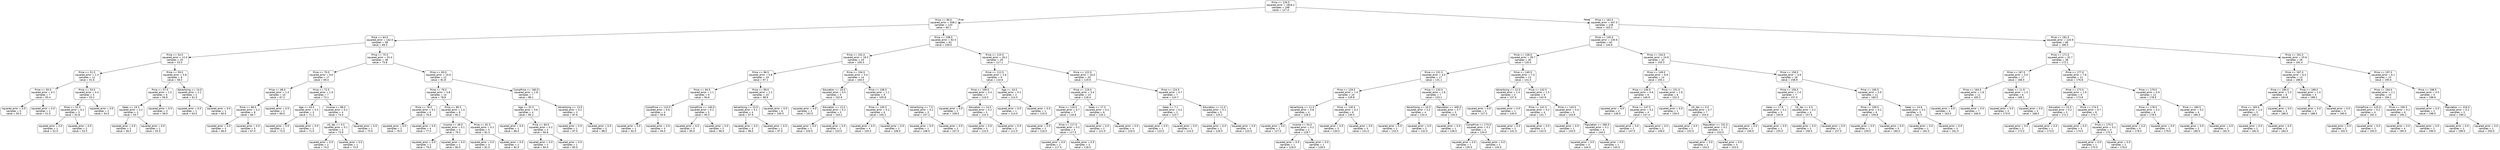 digraph Tree {
node [shape=box, style="rounded", color="black", fontname="helvetica"] ;
edge [fontname="helvetica"] ;
0 [label="Price <= 126.5\nsquared_error = 1816.2\nsamples = 248\nvalue = 127.4"] ;
1 [label="Price <= 90.0\nsquared_error = 508.2\nsamples = 120\nvalue = 90.1"] ;
0 -> 1 [labeldistance=2.5, labelangle=45, headlabel="True"] ;
2 [label="Price <= 64.5\nsquared_error = 142.5\nsamples = 58\nvalue = 69.3"] ;
1 -> 2 ;
3 [label="Price <= 54.5\nsquared_error = 12.0\nsamples = 20\nvalue = 53.5"] ;
2 -> 3 ;
4 [label="Price <= 51.5\nsquared_error = 2.3\nsamples = 12\nvalue = 51.6"] ;
3 -> 4 ;
5 [label="Price <= 50.5\nsquared_error = 0.2\nsamples = 7\nvalue = 50.4"] ;
4 -> 5 ;
6 [label="squared_error = 0.0\nsamples = 5\nvalue = 50.0"] ;
5 -> 6 ;
7 [label="squared_error = 0.0\nsamples = 2\nvalue = 51.0"] ;
5 -> 7 ;
8 [label="Price <= 53.5\nsquared_error = 0.4\nsamples = 5\nvalue = 53.2"] ;
4 -> 8 ;
9 [label="Price <= 52.5\nsquared_error = 0.2\nsamples = 3\nvalue = 52.8"] ;
8 -> 9 ;
10 [label="squared_error = 0.0\nsamples = 1\nvalue = 52.0"] ;
9 -> 10 ;
11 [label="squared_error = 0.0\nsamples = 2\nvalue = 53.0"] ;
9 -> 11 ;
12 [label="squared_error = 0.0\nsamples = 2\nvalue = 54.0"] ;
8 -> 12 ;
13 [label="Price <= 59.0\nsquared_error = 5.8\nsamples = 8\nvalue = 58.0"] ;
3 -> 13 ;
14 [label="Price <= 57.0\nsquared_error = 1.5\nsamples = 6\nvalue = 56.8"] ;
13 -> 14 ;
15 [label="Sales <= 19.3\nsquared_error = 0.2\nsamples = 3\nvalue = 55.7"] ;
14 -> 15 ;
16 [label="squared_error = 0.0\nsamples = 2\nvalue = 56.0"] ;
15 -> 16 ;
17 [label="squared_error = 0.0\nsamples = 1\nvalue = 55.0"] ;
15 -> 17 ;
18 [label="squared_error = 0.0\nsamples = 3\nvalue = 58.0"] ;
14 -> 18 ;
19 [label="Advertising <= 14.0\nsquared_error = 2.2\nsamples = 2\nvalue = 61.5"] ;
13 -> 19 ;
20 [label="squared_error = 0.0\nsamples = 1\nvalue = 63.0"] ;
19 -> 20 ;
21 [label="squared_error = 0.0\nsamples = 1\nvalue = 60.0"] ;
19 -> 21 ;
22 [label="Price <= 75.5\nsquared_error = 51.4\nsamples = 38\nvalue = 75.8"] ;
2 -> 22 ;
23 [label="Price <= 70.0\nsquared_error = 9.6\nsamples = 17\nvalue = 69.4"] ;
22 -> 23 ;
24 [label="Price <= 68.0\nsquared_error = 1.0\nsamples = 10\nvalue = 67.2"] ;
23 -> 24 ;
25 [label="Price <= 66.5\nsquared_error = 0.2\nsamples = 8\nvalue = 66.7"] ;
24 -> 25 ;
26 [label="squared_error = 0.0\nsamples = 3\nvalue = 66.0"] ;
25 -> 26 ;
27 [label="squared_error = 0.0\nsamples = 5\nvalue = 67.0"] ;
25 -> 27 ;
28 [label="squared_error = 0.0\nsamples = 2\nvalue = 69.0"] ;
24 -> 28 ;
29 [label="Price <= 72.5\nsquared_error = 1.9\nsamples = 7\nvalue = 73.1"] ;
23 -> 29 ;
30 [label="Age <= 43.5\nsquared_error = 0.2\nsamples = 3\nvalue = 71.2"] ;
29 -> 30 ;
31 [label="squared_error = 0.0\nsamples = 1\nvalue = 72.0"] ;
30 -> 31 ;
32 [label="squared_error = 0.0\nsamples = 2\nvalue = 71.0"] ;
30 -> 32 ;
33 [label="Income <= 88.0\nsquared_error = 0.2\nsamples = 4\nvalue = 74.0"] ;
29 -> 33 ;
34 [label="US_Yes <= 0.5\nsquared_error = 0.1\nsamples = 3\nvalue = 73.9"] ;
33 -> 34 ;
35 [label="squared_error = 0.0\nsamples = 2\nvalue = 74.0"] ;
34 -> 35 ;
36 [label="squared_error = 0.0\nsamples = 1\nvalue = 73.0"] ;
34 -> 36 ;
37 [label="squared_error = 0.0\nsamples = 1\nvalue = 75.0"] ;
33 -> 37 ;
38 [label="Price <= 83.0\nsquared_error = 15.6\nsamples = 21\nvalue = 81.8"] ;
22 -> 38 ;
39 [label="Price <= 78.0\nsquared_error = 3.8\nsamples = 14\nvalue = 78.8"] ;
38 -> 39 ;
40 [label="Price <= 76.5\nsquared_error = 0.2\nsamples = 6\nvalue = 76.8"] ;
39 -> 40 ;
41 [label="squared_error = 0.0\nsamples = 2\nvalue = 76.0"] ;
40 -> 41 ;
42 [label="squared_error = 0.0\nsamples = 4\nvalue = 77.0"] ;
40 -> 42 ;
43 [label="Price <= 80.5\nsquared_error = 1.4\nsamples = 8\nvalue = 80.2"] ;
39 -> 43 ;
44 [label="Income <= 48.0\nsquared_error = 0.1\nsamples = 3\nvalue = 79.2"] ;
43 -> 44 ;
45 [label="squared_error = 0.0\nsamples = 2\nvalue = 79.0"] ;
44 -> 45 ;
46 [label="squared_error = 0.0\nsamples = 1\nvalue = 80.0"] ;
44 -> 46 ;
47 [label="Price <= 81.5\nsquared_error = 0.2\nsamples = 5\nvalue = 81.3"] ;
43 -> 47 ;
48 [label="squared_error = 0.0\nsamples = 3\nvalue = 81.0"] ;
47 -> 48 ;
49 [label="squared_error = 0.0\nsamples = 2\nvalue = 82.0"] ;
47 -> 49 ;
50 [label="CompPrice <= 160.0\nsquared_error = 1.8\nsamples = 7\nvalue = 86.1"] ;
38 -> 50 ;
51 [label="Age <= 32.5\nsquared_error = 0.6\nsamples = 4\nvalue = 85.2"] ;
50 -> 51 ;
52 [label="squared_error = 0.0\nsamples = 1\nvalue = 86.0"] ;
51 -> 52 ;
53 [label="Price <= 84.5\nsquared_error = 0.2\nsamples = 3\nvalue = 84.6"] ;
51 -> 53 ;
54 [label="squared_error = 0.0\nsamples = 2\nvalue = 84.0"] ;
53 -> 54 ;
55 [label="squared_error = 0.0\nsamples = 1\nvalue = 85.0"] ;
53 -> 55 ;
56 [label="Advertising <= 13.5\nsquared_error = 0.2\nsamples = 3\nvalue = 87.6"] ;
50 -> 56 ;
57 [label="squared_error = 0.0\nsamples = 1\nvalue = 87.0"] ;
56 -> 57 ;
58 [label="squared_error = 0.0\nsamples = 2\nvalue = 88.0"] ;
56 -> 58 ;
59 [label="Price <= 108.5\nsquared_error = 92.5\nsamples = 62\nvalue = 109.0"] ;
1 -> 59 ;
60 [label="Price <= 101.0\nsquared_error = 18.3\nsamples = 33\nvalue = 100.3"] ;
59 -> 60 ;
61 [label="Price <= 96.5\nsquared_error = 5.8\nsamples = 19\nvalue = 97.1"] ;
60 -> 61 ;
62 [label="Price <= 94.5\nsquared_error = 1.1\nsamples = 9\nvalue = 94.6"] ;
61 -> 62 ;
63 [label="CompPrice <= 110.5\nsquared_error = 0.6\nsamples = 4\nvalue = 93.6"] ;
62 -> 63 ;
64 [label="squared_error = 0.0\nsamples = 1\nvalue = 92.0"] ;
63 -> 64 ;
65 [label="squared_error = 0.0\nsamples = 3\nvalue = 94.0"] ;
63 -> 65 ;
66 [label="CompPrice <= 140.0\nsquared_error = 0.2\nsamples = 5\nvalue = 95.3"] ;
62 -> 66 ;
67 [label="squared_error = 0.0\nsamples = 3\nvalue = 95.0"] ;
66 -> 67 ;
68 [label="squared_error = 0.0\nsamples = 2\nvalue = 96.0"] ;
66 -> 68 ;
69 [label="Price <= 99.0\nsquared_error = 1.2\nsamples = 10\nvalue = 98.9"] ;
61 -> 69 ;
70 [label="Advertising <= 13.5\nsquared_error = 0.1\nsamples = 4\nvalue = 97.9"] ;
69 -> 70 ;
71 [label="squared_error = 0.0\nsamples = 3\nvalue = 98.0"] ;
70 -> 71 ;
72 [label="squared_error = 0.0\nsamples = 1\nvalue = 97.0"] ;
70 -> 72 ;
73 [label="squared_error = 0.0\nsamples = 6\nvalue = 100.0"] ;
69 -> 73 ;
74 [label="Price <= 104.5\nsquared_error = 3.4\nsamples = 14\nvalue = 104.5"] ;
60 -> 74 ;
75 [label="Education <= 10.5\nsquared_error = 0.5\nsamples = 5\nvalue = 102.6"] ;
74 -> 75 ;
76 [label="squared_error = 0.0\nsamples = 2\nvalue = 102.0"] ;
75 -> 76 ;
77 [label="Education <= 12.5\nsquared_error = 0.2\nsamples = 3\nvalue = 103.2"] ;
75 -> 77 ;
78 [label="squared_error = 0.0\nsamples = 1\nvalue = 104.0"] ;
77 -> 78 ;
79 [label="squared_error = 0.0\nsamples = 2\nvalue = 103.0"] ;
77 -> 79 ;
80 [label="Price <= 106.5\nsquared_error = 1.1\nsamples = 9\nvalue = 105.8"] ;
74 -> 80 ;
81 [label="Price <= 105.5\nsquared_error = 0.2\nsamples = 6\nvalue = 105.2"] ;
80 -> 81 ;
82 [label="squared_error = 0.0\nsamples = 4\nvalue = 105.0"] ;
81 -> 82 ;
83 [label="squared_error = 0.0\nsamples = 2\nvalue = 106.0"] ;
81 -> 83 ;
84 [label="Advertising <= 7.5\nsquared_error = 0.2\nsamples = 3\nvalue = 107.2"] ;
80 -> 84 ;
85 [label="squared_error = 0.0\nsamples = 1\nvalue = 108.0"] ;
84 -> 85 ;
86 [label="squared_error = 0.0\nsamples = 2\nvalue = 107.0"] ;
84 -> 86 ;
87 [label="Price <= 115.5\nsquared_error = 26.2\nsamples = 29\nvalue = 117.1"] ;
59 -> 87 ;
88 [label="Price <= 112.5\nsquared_error = 2.6\nsamples = 9\nvalue = 110.6"] ;
87 -> 88 ;
89 [label="Price <= 109.5\nsquared_error = 0.4\nsamples = 7\nvalue = 110.0"] ;
88 -> 89 ;
90 [label="squared_error = 0.0\nsamples = 2\nvalue = 109.0"] ;
89 -> 90 ;
91 [label="Education <= 14.5\nsquared_error = 0.2\nsamples = 5\nvalue = 110.3"] ;
89 -> 91 ;
92 [label="squared_error = 0.0\nsamples = 3\nvalue = 110.0"] ;
91 -> 92 ;
93 [label="squared_error = 0.0\nsamples = 2\nvalue = 111.0"] ;
91 -> 93 ;
94 [label="Age <= 43.0\nsquared_error = 0.2\nsamples = 2\nvalue = 114.5"] ;
88 -> 94 ;
95 [label="squared_error = 0.0\nsamples = 1\nvalue = 114.0"] ;
94 -> 95 ;
96 [label="squared_error = 0.0\nsamples = 1\nvalue = 115.0"] ;
94 -> 96 ;
97 [label="Price <= 122.0\nsquared_error = 10.0\nsamples = 20\nvalue = 119.9"] ;
87 -> 97 ;
98 [label="Price <= 119.0\nsquared_error = 3.4\nsamples = 13\nvalue = 118.4"] ;
97 -> 98 ;
99 [label="Price <= 116.5\nsquared_error = 0.7\nsamples = 7\nvalue = 116.8"] ;
98 -> 99 ;
100 [label="squared_error = 0.0\nsamples = 2\nvalue = 116.0"] ;
99 -> 100 ;
101 [label="Price <= 117.5\nsquared_error = 0.2\nsamples = 5\nvalue = 117.5"] ;
99 -> 101 ;
102 [label="squared_error = 0.0\nsamples = 2\nvalue = 117.0"] ;
101 -> 102 ;
103 [label="squared_error = 0.0\nsamples = 3\nvalue = 118.0"] ;
101 -> 103 ;
104 [label="Sales <= 17.5\nsquared_error = 0.2\nsamples = 6\nvalue = 120.2"] ;
98 -> 104 ;
105 [label="squared_error = 0.0\nsamples = 2\nvalue = 121.0"] ;
104 -> 105 ;
106 [label="squared_error = 0.0\nsamples = 4\nvalue = 120.0"] ;
104 -> 106 ;
107 [label="Price <= 124.5\nsquared_error = 0.7\nsamples = 7\nvalue = 124.7"] ;
97 -> 107 ;
108 [label="Sales <= 7.1\nsquared_error = 0.2\nsamples = 2\nvalue = 123.7"] ;
107 -> 108 ;
109 [label="squared_error = 0.0\nsamples = 1\nvalue = 123.0"] ;
108 -> 109 ;
110 [label="squared_error = 0.0\nsamples = 1\nvalue = 124.0"] ;
108 -> 110 ;
111 [label="Education <= 11.0\nsquared_error = 0.1\nsamples = 5\nvalue = 125.2"] ;
107 -> 111 ;
112 [label="squared_error = 0.0\nsamples = 1\nvalue = 126.0"] ;
111 -> 112 ;
113 [label="squared_error = 0.0\nsamples = 4\nvalue = 125.0"] ;
111 -> 113 ;
114 [label="Price <= 162.5\nsquared_error = 447.3\nsamples = 128\nvalue = 163.3"] ;
0 -> 114 [labeldistance=2.5, labelangle=-45, headlabel="False"] ;
115 [label="Price <= 145.5\nsquared_error = 130.9\nsamples = 62\nvalue = 144.6"] ;
114 -> 115 ;
116 [label="Price <= 136.5\nsquared_error = 30.7\nsamples = 30\nvalue = 135.0"] ;
115 -> 116 ;
117 [label="Price <= 131.5\nsquared_error = 4.0\nsamples = 17\nvalue = 131.1"] ;
116 -> 117 ;
118 [label="Price <= 129.5\nsquared_error = 1.5\nsamples = 10\nvalue = 129.8"] ;
117 -> 118 ;
119 [label="Advertising <= 11.5\nsquared_error = 0.8\nsamples = 4\nvalue = 128.0"] ;
118 -> 119 ;
120 [label="squared_error = 0.0\nsamples = 2\nvalue = 127.0"] ;
119 -> 120 ;
121 [label="Income <= 54.0\nsquared_error = 0.2\nsamples = 2\nvalue = 128.7"] ;
119 -> 121 ;
122 [label="squared_error = 0.0\nsamples = 1\nvalue = 129.0"] ;
121 -> 122 ;
123 [label="squared_error = 0.0\nsamples = 1\nvalue = 128.0"] ;
121 -> 123 ;
124 [label="Price <= 130.5\nsquared_error = 0.2\nsamples = 6\nvalue = 130.5"] ;
118 -> 124 ;
125 [label="squared_error = 0.0\nsamples = 3\nvalue = 130.0"] ;
124 -> 125 ;
126 [label="squared_error = 0.0\nsamples = 3\nvalue = 131.0"] ;
124 -> 126 ;
127 [label="Price <= 133.5\nsquared_error = 1.6\nsamples = 7\nvalue = 133.1"] ;
117 -> 127 ;
128 [label="Advertising <= 10.5\nsquared_error = 0.2\nsamples = 4\nvalue = 132.4"] ;
127 -> 128 ;
129 [label="squared_error = 0.0\nsamples = 2\nvalue = 133.0"] ;
128 -> 129 ;
130 [label="squared_error = 0.0\nsamples = 2\nvalue = 132.0"] ;
128 -> 130 ;
131 [label="Population <= 400.0\nsquared_error = 0.7\nsamples = 3\nvalue = 135.0"] ;
127 -> 131 ;
132 [label="squared_error = 0.0\nsamples = 1\nvalue = 136.0"] ;
131 -> 132 ;
133 [label="CompPrice <= 173.0\nsquared_error = 0.2\nsamples = 2\nvalue = 134.5"] ;
131 -> 133 ;
134 [label="squared_error = 0.0\nsamples = 1\nvalue = 135.0"] ;
133 -> 134 ;
135 [label="squared_error = 0.0\nsamples = 1\nvalue = 134.0"] ;
133 -> 135 ;
136 [label="Price <= 140.5\nsquared_error = 7.0\nsamples = 13\nvalue = 141.5"] ;
116 -> 136 ;
137 [label="Advertising <= 12.0\nsquared_error = 1.4\nsamples = 4\nvalue = 137.6"] ;
136 -> 137 ;
138 [label="squared_error = 0.0\nsamples = 3\nvalue = 137.0"] ;
137 -> 138 ;
139 [label="squared_error = 0.0\nsamples = 1\nvalue = 140.0"] ;
137 -> 139 ;
140 [label="Price <= 142.5\nsquared_error = 1.5\nsamples = 9\nvalue = 142.9"] ;
136 -> 140 ;
141 [label="Price <= 141.5\nsquared_error = 0.2\nsamples = 4\nvalue = 141.7"] ;
140 -> 141 ;
142 [label="squared_error = 0.0\nsamples = 2\nvalue = 141.0"] ;
141 -> 142 ;
143 [label="squared_error = 0.0\nsamples = 2\nvalue = 142.0"] ;
141 -> 143 ;
144 [label="Price <= 143.5\nsquared_error = 0.4\nsamples = 5\nvalue = 143.9"] ;
140 -> 144 ;
145 [label="squared_error = 0.0\nsamples = 1\nvalue = 143.0"] ;
144 -> 145 ;
146 [label="Population <= 285.0\nsquared_error = 0.1\nsamples = 4\nvalue = 144.2"] ;
144 -> 146 ;
147 [label="squared_error = 0.0\nsamples = 3\nvalue = 144.0"] ;
146 -> 147 ;
148 [label="squared_error = 0.0\nsamples = 1\nvalue = 145.0"] ;
146 -> 148 ;
149 [label="Price <= 154.5\nsquared_error = 24.9\nsamples = 32\nvalue = 155.3"] ;
115 -> 149 ;
150 [label="Price <= 149.0\nsquared_error = 8.9\nsamples = 14\nvalue = 150.1"] ;
149 -> 150 ;
151 [label="Price <= 146.5\nsquared_error = 0.6\nsamples = 6\nvalue = 146.9"] ;
150 -> 151 ;
152 [label="squared_error = 0.0\nsamples = 2\nvalue = 146.0"] ;
151 -> 152 ;
153 [label="Price <= 147.5\nsquared_error = 0.2\nsamples = 4\nvalue = 147.4"] ;
151 -> 153 ;
154 [label="squared_error = 0.0\nsamples = 2\nvalue = 147.0"] ;
153 -> 154 ;
155 [label="squared_error = 0.0\nsamples = 2\nvalue = 148.0"] ;
153 -> 155 ;
156 [label="Price <= 151.0\nsquared_error = 1.9\nsamples = 8\nvalue = 152.5"] ;
150 -> 156 ;
157 [label="squared_error = 0.0\nsamples = 1\nvalue = 150.0"] ;
156 -> 157 ;
158 [label="US_Yes <= 0.5\nsquared_error = 0.7\nsamples = 7\nvalue = 153.0"] ;
156 -> 158 ;
159 [label="squared_error = 0.0\nsamples = 2\nvalue = 152.0"] ;
158 -> 159 ;
160 [label="Population <= 231.5\nsquared_error = 0.2\nsamples = 5\nvalue = 153.5"] ;
158 -> 160 ;
161 [label="squared_error = 0.0\nsamples = 2\nvalue = 154.0"] ;
160 -> 161 ;
162 [label="squared_error = 0.0\nsamples = 3\nvalue = 153.0"] ;
160 -> 162 ;
163 [label="Price <= 158.5\nsquared_error = 3.9\nsamples = 18\nvalue = 158.9"] ;
149 -> 163 ;
164 [label="Price <= 156.5\nsquared_error = 1.0\nsamples = 7\nvalue = 157.0"] ;
163 -> 164 ;
165 [label="Sales <= 17.9\nsquared_error = 0.2\nsamples = 3\nvalue = 155.8"] ;
164 -> 165 ;
166 [label="squared_error = 0.0\nsamples = 2\nvalue = 156.0"] ;
165 -> 166 ;
167 [label="squared_error = 0.0\nsamples = 1\nvalue = 155.0"] ;
165 -> 167 ;
168 [label="US_Yes <= 0.5\nsquared_error = 0.2\nsamples = 4\nvalue = 157.6"] ;
164 -> 168 ;
169 [label="squared_error = 0.0\nsamples = 2\nvalue = 158.0"] ;
168 -> 169 ;
170 [label="squared_error = 0.0\nsamples = 2\nvalue = 157.0"] ;
168 -> 170 ;
171 [label="Price <= 160.5\nsquared_error = 0.9\nsamples = 11\nvalue = 160.5"] ;
163 -> 171 ;
172 [label="Price <= 159.5\nsquared_error = 0.2\nsamples = 6\nvalue = 159.8"] ;
171 -> 172 ;
173 [label="squared_error = 0.0\nsamples = 1\nvalue = 159.0"] ;
172 -> 173 ;
174 [label="squared_error = 0.0\nsamples = 5\nvalue = 160.0"] ;
172 -> 174 ;
175 [label="Sales <= 14.6\nsquared_error = 0.2\nsamples = 5\nvalue = 161.5"] ;
171 -> 175 ;
176 [label="squared_error = 0.0\nsamples = 2\nvalue = 162.0"] ;
175 -> 176 ;
177 [label="squared_error = 0.0\nsamples = 3\nvalue = 161.0"] ;
175 -> 177 ;
178 [label="Price <= 181.5\nsquared_error = 120.9\nsamples = 66\nvalue = 180.5"] ;
114 -> 178 ;
179 [label="Price <= 171.0\nsquared_error = 32.7\nsamples = 38\nvalue = 172.1"] ;
178 -> 179 ;
180 [label="Price <= 167.0\nsquared_error = 5.0\nsamples = 17\nvalue = 166.5"] ;
179 -> 180 ;
181 [label="Price <= 164.5\nsquared_error = 1.8\nsamples = 11\nvalue = 165.2"] ;
180 -> 181 ;
182 [label="squared_error = 0.0\nsamples = 4\nvalue = 163.0"] ;
181 -> 182 ;
183 [label="squared_error = 0.0\nsamples = 7\nvalue = 166.0"] ;
181 -> 183 ;
184 [label="Sales <= 11.9\nsquared_error = 1.0\nsamples = 6\nvalue = 169.1"] ;
180 -> 184 ;
185 [label="squared_error = 0.0\nsamples = 3\nvalue = 170.0"] ;
184 -> 185 ;
186 [label="squared_error = 0.0\nsamples = 3\nvalue = 168.0"] ;
184 -> 186 ;
187 [label="Price <= 177.0\nsquared_error = 7.8\nsamples = 21\nvalue = 176.8"] ;
179 -> 187 ;
188 [label="Price <= 173.5\nsquared_error = 1.9\nsamples = 9\nvalue = 173.8"] ;
187 -> 188 ;
189 [label="Education <= 15.5\nsquared_error = 0.2\nsamples = 3\nvalue = 172.2"] ;
188 -> 189 ;
190 [label="squared_error = 0.0\nsamples = 2\nvalue = 172.0"] ;
189 -> 190 ;
191 [label="squared_error = 0.0\nsamples = 1\nvalue = 173.0"] ;
189 -> 191 ;
192 [label="Price <= 174.5\nsquared_error = 0.7\nsamples = 6\nvalue = 174.7"] ;
188 -> 192 ;
193 [label="squared_error = 0.0\nsamples = 3\nvalue = 174.0"] ;
192 -> 193 ;
194 [label="Price <= 175.5\nsquared_error = 0.2\nsamples = 3\nvalue = 175.5"] ;
192 -> 194 ;
195 [label="squared_error = 0.0\nsamples = 1\nvalue = 175.0"] ;
194 -> 195 ;
196 [label="squared_error = 0.0\nsamples = 2\nvalue = 176.0"] ;
194 -> 196 ;
197 [label="Price <= 179.5\nsquared_error = 0.9\nsamples = 12\nvalue = 178.9"] ;
187 -> 197 ;
198 [label="Price <= 178.5\nsquared_error = 0.2\nsamples = 8\nvalue = 178.5"] ;
197 -> 198 ;
199 [label="squared_error = 0.0\nsamples = 5\nvalue = 178.0"] ;
198 -> 199 ;
200 [label="squared_error = 0.0\nsamples = 3\nvalue = 179.0"] ;
198 -> 200 ;
201 [label="Price <= 180.5\nsquared_error = 0.2\nsamples = 4\nvalue = 180.5"] ;
197 -> 201 ;
202 [label="squared_error = 0.0\nsamples = 2\nvalue = 180.0"] ;
201 -> 202 ;
203 [label="squared_error = 0.0\nsamples = 2\nvalue = 181.0"] ;
201 -> 203 ;
204 [label="Price <= 191.0\nsquared_error = 25.6\nsamples = 28\nvalue = 191.4"] ;
178 -> 204 ;
205 [label="Price <= 187.0\nsquared_error = 6.4\nsamples = 13\nvalue = 186.8"] ;
204 -> 205 ;
206 [label="Price <= 185.0\nsquared_error = 2.3\nsamples = 8\nvalue = 184.8"] ;
205 -> 206 ;
207 [label="Price <= 183.0\nsquared_error = 1.0\nsamples = 5\nvalue = 183.2"] ;
206 -> 207 ;
208 [label="squared_error = 0.0\nsamples = 2\nvalue = 182.0"] ;
207 -> 208 ;
209 [label="squared_error = 0.0\nsamples = 3\nvalue = 184.0"] ;
207 -> 209 ;
210 [label="squared_error = 0.0\nsamples = 3\nvalue = 186.0"] ;
206 -> 210 ;
211 [label="Price <= 189.0\nsquared_error = 1.0\nsamples = 5\nvalue = 189.2"] ;
205 -> 211 ;
212 [label="squared_error = 0.0\nsamples = 2\nvalue = 188.0"] ;
211 -> 212 ;
213 [label="squared_error = 0.0\nsamples = 3\nvalue = 190.0"] ;
211 -> 213 ;
214 [label="Price <= 197.0\nsquared_error = 6.1\nsamples = 15\nvalue = 195.6"] ;
204 -> 214 ;
215 [label="Price <= 194.0\nsquared_error = 2.1\nsamples = 10\nvalue = 194.1"] ;
214 -> 215 ;
216 [label="CompPrice <= 125.0\nsquared_error = 0.2\nsamples = 4\nvalue = 192.3"] ;
215 -> 216 ;
217 [label="squared_error = 0.0\nsamples = 2\nvalue = 192.0"] ;
216 -> 217 ;
218 [label="squared_error = 0.0\nsamples = 2\nvalue = 193.0"] ;
216 -> 218 ;
219 [label="Price <= 195.5\nsquared_error = 0.2\nsamples = 6\nvalue = 195.2"] ;
215 -> 219 ;
220 [label="squared_error = 0.0\nsamples = 4\nvalue = 195.0"] ;
219 -> 220 ;
221 [label="squared_error = 0.0\nsamples = 2\nvalue = 196.0"] ;
219 -> 221 ;
222 [label="Price <= 198.5\nsquared_error = 0.5\nsamples = 5\nvalue = 198.6"] ;
214 -> 222 ;
223 [label="squared_error = 0.0\nsamples = 2\nvalue = 198.0"] ;
222 -> 223 ;
224 [label="Population <= 316.5\nsquared_error = 0.2\nsamples = 3\nvalue = 199.2"] ;
222 -> 224 ;
225 [label="squared_error = 0.0\nsamples = 2\nvalue = 199.0"] ;
224 -> 225 ;
226 [label="squared_error = 0.0\nsamples = 1\nvalue = 200.0"] ;
224 -> 226 ;
}